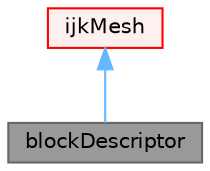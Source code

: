 digraph "blockDescriptor"
{
 // LATEX_PDF_SIZE
  bgcolor="transparent";
  edge [fontname=Helvetica,fontsize=10,labelfontname=Helvetica,labelfontsize=10];
  node [fontname=Helvetica,fontsize=10,shape=box,height=0.2,width=0.4];
  Node1 [id="Node000001",label="blockDescriptor",height=0.2,width=0.4,color="gray40", fillcolor="grey60", style="filled", fontcolor="black",tooltip="Takes the description of the block and the list of curved edges and creates a list of points on edges..."];
  Node2 -> Node1 [id="edge1_Node000001_Node000002",dir="back",color="steelblue1",style="solid",tooltip=" "];
  Node2 [id="Node000002",label="ijkMesh",height=0.2,width=0.4,color="red", fillcolor="#FFF0F0", style="filled",URL="$classFoam_1_1ijkMesh.html",tooltip="A simple i-j-k (row-major order) to linear addressing for a rectilinear mesh. Since the underlying me..."];
}
